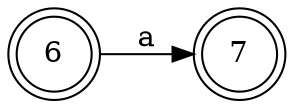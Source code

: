 digraph automata1 {
	rankdir=LR
	6 [label=6 shape=doublecircle]
	7 [label=7 shape=doublecircle]
	6 -> 7 [label=a]
}
